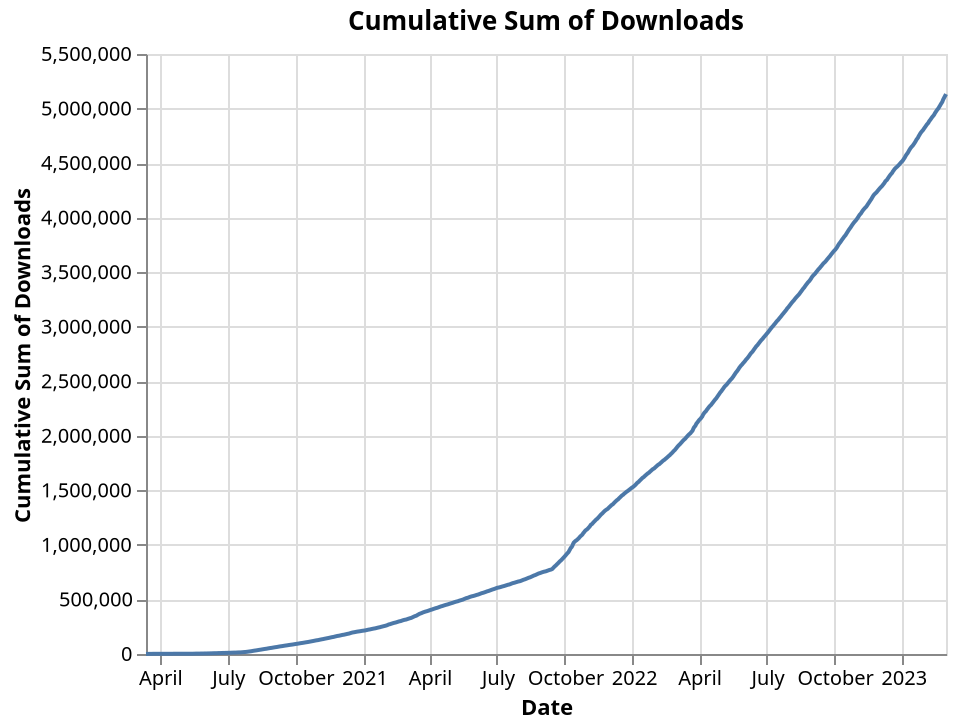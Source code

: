 {"config": {"view": {"continuousWidth": 400, "continuousHeight": 300}}, "data": {"name": "data-8422b08749cd16f46fd2d14351c9c082"}, "mark": "line", "encoding": {"x": {"axis": {"title": "Date"}, "field": "date", "type": "temporal"}, "y": {"axis": {"title": "Cumulative Sum of Downloads"}, "field": "cumulative_sum", "type": "quantitative"}}, "title": "Cumulative Sum of Downloads", "transform": [{"window": [{"op": "sum", "field": "download_count", "as": "cumulative_sum"}], "sort": [{"field": "date"}]}], "$schema": "https://vega.github.io/schema/vega-lite/v4.17.0.json", "datasets": {"data-8422b08749cd16f46fd2d14351c9c082": [{"date": "2023-03-01T00:00:00", "download_count": 13775.0}, {"date": "2023-02-28T00:00:00", "download_count": 12611.0}, {"date": "2023-02-27T00:00:00", "download_count": 12909.0}, {"date": "2023-02-26T00:00:00", "download_count": 13524.0}, {"date": "2023-02-25T00:00:00", "download_count": 18342.0}, {"date": "2023-02-24T00:00:00", "download_count": 10665.0}, {"date": "2023-02-23T00:00:00", "download_count": 10385.0}, {"date": "2023-02-22T00:00:00", "download_count": 12449.0}, {"date": "2023-02-21T00:00:00", "download_count": 10686.0}, {"date": "2023-02-20T00:00:00", "download_count": 12190.0}, {"date": "2023-02-19T00:00:00", "download_count": 8968.0}, {"date": "2023-02-18T00:00:00", "download_count": 8301.0}, {"date": "2023-02-17T00:00:00", "download_count": 9898.0}, {"date": "2023-02-16T00:00:00", "download_count": 10142.0}, {"date": "2023-02-15T00:00:00", "download_count": 10381.0}, {"date": "2023-02-14T00:00:00", "download_count": 13071.0}, {"date": "2023-02-13T00:00:00", "download_count": 9399.0}, {"date": "2023-02-12T00:00:00", "download_count": 7443.0}, {"date": "2023-02-11T00:00:00", "download_count": 8340.0}, {"date": "2023-02-10T00:00:00", "download_count": 9986.0}, {"date": "2023-02-09T00:00:00", "download_count": 9984.0}, {"date": "2023-02-08T00:00:00", "download_count": 8647.0}, {"date": "2023-02-07T00:00:00", "download_count": 9555.0}, {"date": "2023-02-06T00:00:00", "download_count": 12672.0}, {"date": "2023-02-05T00:00:00", "download_count": 7586.0}, {"date": "2023-02-04T00:00:00", "download_count": 7643.0}, {"date": "2023-02-03T00:00:00", "download_count": 10005.0}, {"date": "2023-02-02T00:00:00", "download_count": 9983.0}, {"date": "2023-02-01T00:00:00", "download_count": 9282.0}, {"date": "2023-01-31T00:00:00", "download_count": 9688.0}, {"date": "2023-01-30T00:00:00", "download_count": 10732.0}, {"date": "2023-01-29T00:00:00", "download_count": 7330.0}, {"date": "2023-01-28T00:00:00", "download_count": 7804.0}, {"date": "2023-01-27T00:00:00", "download_count": 8792.0}, {"date": "2023-01-26T00:00:00", "download_count": 9922.0}, {"date": "2023-01-25T00:00:00", "download_count": 12080.0}, {"date": "2023-01-24T00:00:00", "download_count": 10712.0}, {"date": "2023-01-23T00:00:00", "download_count": 14325.0}, {"date": "2023-01-22T00:00:00", "download_count": 8980.0}, {"date": "2023-01-21T00:00:00", "download_count": 8621.0}, {"date": "2023-01-20T00:00:00", "download_count": 13307.0}, {"date": "2023-01-19T00:00:00", "download_count": 11218.0}, {"date": "2023-01-18T00:00:00", "download_count": 10476.0}, {"date": "2023-01-17T00:00:00", "download_count": 9564.0}, {"date": "2023-01-16T00:00:00", "download_count": 9887.0}, {"date": "2023-01-15T00:00:00", "download_count": 6860.0}, {"date": "2023-01-14T00:00:00", "download_count": 7482.0}, {"date": "2023-01-13T00:00:00", "download_count": 8857.0}, {"date": "2023-01-12T00:00:00", "download_count": 10472.0}, {"date": "2023-01-11T00:00:00", "download_count": 11156.0}, {"date": "2023-01-10T00:00:00", "download_count": 12455.0}, {"date": "2023-01-09T00:00:00", "download_count": 11798.0}, {"date": "2023-01-08T00:00:00", "download_count": 8312.0}, {"date": "2023-01-07T00:00:00", "download_count": 9738.0}, {"date": "2023-01-06T00:00:00", "download_count": 11610.0}, {"date": "2023-01-05T00:00:00", "download_count": 12832.0}, {"date": "2023-01-04T00:00:00", "download_count": 9665.0}, {"date": "2023-01-03T00:00:00", "download_count": 10801.0}, {"date": "2023-01-02T00:00:00", "download_count": 9098.0}, {"date": "2023-01-01T00:00:00", "download_count": 6439.0}, {"date": "2022-12-31T00:00:00", "download_count": 7332.0}, {"date": "2022-12-30T00:00:00", "download_count": 8055.0}, {"date": "2022-12-29T00:00:00", "download_count": 7944.0}, {"date": "2022-12-28T00:00:00", "download_count": 7685.0}, {"date": "2022-12-27T00:00:00", "download_count": 6591.0}, {"date": "2022-12-26T00:00:00", "download_count": 7082.0}, {"date": "2022-12-25T00:00:00", "download_count": 5723.0}, {"date": "2022-12-24T00:00:00", "download_count": 6094.0}, {"date": "2022-12-23T00:00:00", "download_count": 6427.0}, {"date": "2022-12-22T00:00:00", "download_count": 8451.0}, {"date": "2022-12-21T00:00:00", "download_count": 9866.0}, {"date": "2022-12-20T00:00:00", "download_count": 8847.0}, {"date": "2022-12-19T00:00:00", "download_count": 12585.0}, {"date": "2022-12-18T00:00:00", "download_count": 7381.0}, {"date": "2022-12-17T00:00:00", "download_count": 7449.0}, {"date": "2022-12-16T00:00:00", "download_count": 9000.0}, {"date": "2022-12-15T00:00:00", "download_count": 9567.0}, {"date": "2022-12-14T00:00:00", "download_count": 10131.0}, {"date": "2022-12-13T00:00:00", "download_count": 10274.0}, {"date": "2022-12-12T00:00:00", "download_count": 10580.0}, {"date": "2022-12-11T00:00:00", "download_count": 5688.0}, {"date": "2022-12-10T00:00:00", "download_count": 6095.0}, {"date": "2022-12-09T00:00:00", "download_count": 11730.0}, {"date": "2022-12-08T00:00:00", "download_count": 9906.0}, {"date": "2022-12-07T00:00:00", "download_count": 8185.0}, {"date": "2022-12-06T00:00:00", "download_count": 8983.0}, {"date": "2022-12-05T00:00:00", "download_count": 8316.0}, {"date": "2022-12-04T00:00:00", "download_count": 6247.0}, {"date": "2022-12-03T00:00:00", "download_count": 7108.0}, {"date": "2022-12-02T00:00:00", "download_count": 7610.0}, {"date": "2022-12-01T00:00:00", "download_count": 8135.0}, {"date": "2022-11-30T00:00:00", "download_count": 8064.0}, {"date": "2022-11-29T00:00:00", "download_count": 8294.0}, {"date": "2022-11-28T00:00:00", "download_count": 8853.0}, {"date": "2022-11-27T00:00:00", "download_count": 6239.0}, {"date": "2022-11-26T00:00:00", "download_count": 6192.0}, {"date": "2022-11-25T00:00:00", "download_count": 6619.0}, {"date": "2022-11-24T00:00:00", "download_count": 8215.0}, {"date": "2022-11-23T00:00:00", "download_count": 10606.0}, {"date": "2022-11-22T00:00:00", "download_count": 11300.0}, {"date": "2022-11-21T00:00:00", "download_count": 12551.0}, {"date": "2022-11-20T00:00:00", "download_count": 9563.0}, {"date": "2022-11-19T00:00:00", "download_count": 10010.0}, {"date": "2022-11-18T00:00:00", "download_count": 10759.0}, {"date": "2022-11-17T00:00:00", "download_count": 9738.0}, {"date": "2022-11-16T00:00:00", "download_count": 10130.0}, {"date": "2022-11-15T00:00:00", "download_count": 10800.0}, {"date": "2022-11-14T00:00:00", "download_count": 9695.0}, {"date": "2022-11-13T00:00:00", "download_count": 6585.0}, {"date": "2022-11-12T00:00:00", "download_count": 6813.0}, {"date": "2022-11-11T00:00:00", "download_count": 8044.0}, {"date": "2022-11-10T00:00:00", "download_count": 7726.0}, {"date": "2022-11-09T00:00:00", "download_count": 9219.0}, {"date": "2022-11-08T00:00:00", "download_count": 9944.0}, {"date": "2022-11-07T00:00:00", "download_count": 11617.0}, {"date": "2022-11-06T00:00:00", "download_count": 7472.0}, {"date": "2022-11-05T00:00:00", "download_count": 7349.0}, {"date": "2022-11-04T00:00:00", "download_count": 10490.0}, {"date": "2022-11-03T00:00:00", "download_count": 10888.0}, {"date": "2022-11-02T00:00:00", "download_count": 10413.0}, {"date": "2022-11-01T00:00:00", "download_count": 9298.0}, {"date": "2022-10-31T00:00:00", "download_count": 9230.0}, {"date": "2022-10-30T00:00:00", "download_count": 7253.0}, {"date": "2022-10-29T00:00:00", "download_count": 7709.0}, {"date": "2022-10-28T00:00:00", "download_count": 8342.0}, {"date": "2022-10-27T00:00:00", "download_count": 9356.0}, {"date": "2022-10-26T00:00:00", "download_count": 9380.0}, {"date": "2022-10-25T00:00:00", "download_count": 10478.0}, {"date": "2022-10-24T00:00:00", "download_count": 10757.0}, {"date": "2022-10-23T00:00:00", "download_count": 9333.0}, {"date": "2022-10-22T00:00:00", "download_count": 9125.0}, {"date": "2022-10-21T00:00:00", "download_count": 10067.0}, {"date": "2022-10-20T00:00:00", "download_count": 10822.0}, {"date": "2022-10-19T00:00:00", "download_count": 10752.0}, {"date": "2022-10-18T00:00:00", "download_count": 10700.0}, {"date": "2022-10-17T00:00:00", "download_count": 11624.0}, {"date": "2022-10-16T00:00:00", "download_count": 7507.0}, {"date": "2022-10-15T00:00:00", "download_count": 8138.0}, {"date": "2022-10-14T00:00:00", "download_count": 10130.0}, {"date": "2022-10-13T00:00:00", "download_count": 8792.0}, {"date": "2022-10-12T00:00:00", "download_count": 9361.0}, {"date": "2022-10-11T00:00:00", "download_count": 10148.0}, {"date": "2022-10-10T00:00:00", "download_count": 9982.0}, {"date": "2022-10-09T00:00:00", "download_count": 8499.0}, {"date": "2022-10-08T00:00:00", "download_count": 8863.0}, {"date": "2022-10-07T00:00:00", "download_count": 11230.0}, {"date": "2022-10-06T00:00:00", "download_count": 11726.0}, {"date": "2022-10-05T00:00:00", "download_count": 11528.0}, {"date": "2022-10-04T00:00:00", "download_count": 9038.0}, {"date": "2022-10-03T00:00:00", "download_count": 8743.0}, {"date": "2022-10-02T00:00:00", "download_count": 6449.0}, {"date": "2022-10-01T00:00:00", "download_count": 7443.0}, {"date": "2022-09-30T00:00:00", "download_count": 8354.0}, {"date": "2022-09-29T00:00:00", "download_count": 8360.0}, {"date": "2022-09-28T00:00:00", "download_count": 8478.0}, {"date": "2022-09-27T00:00:00", "download_count": 8410.0}, {"date": "2022-09-26T00:00:00", "download_count": 10178.0}, {"date": "2022-09-25T00:00:00", "download_count": 7296.0}, {"date": "2022-09-24T00:00:00", "download_count": 7956.0}, {"date": "2022-09-23T00:00:00", "download_count": 8166.0}, {"date": "2022-09-22T00:00:00", "download_count": 7792.0}, {"date": "2022-09-21T00:00:00", "download_count": 9279.0}, {"date": "2022-09-20T00:00:00", "download_count": 7723.0}, {"date": "2022-09-19T00:00:00", "download_count": 7757.0}, {"date": "2022-09-18T00:00:00", "download_count": 5577.0}, {"date": "2022-09-17T00:00:00", "download_count": 6430.0}, {"date": "2022-09-16T00:00:00", "download_count": 8241.0}, {"date": "2022-09-15T00:00:00", "download_count": 8917.0}, {"date": "2022-09-14T00:00:00", "download_count": 8182.0}, {"date": "2022-09-13T00:00:00", "download_count": 7569.0}, {"date": "2022-09-12T00:00:00", "download_count": 9325.0}, {"date": "2022-09-11T00:00:00", "download_count": 6471.0}, {"date": "2022-09-10T00:00:00", "download_count": 7352.0}, {"date": "2022-09-09T00:00:00", "download_count": 9174.0}, {"date": "2022-09-08T00:00:00", "download_count": 7925.0}, {"date": "2022-09-07T00:00:00", "download_count": 8917.0}, {"date": "2022-09-06T00:00:00", "download_count": 8972.0}, {"date": "2022-09-05T00:00:00", "download_count": 7738.0}, {"date": "2022-09-04T00:00:00", "download_count": 6073.0}, {"date": "2022-09-03T00:00:00", "download_count": 7303.0}, {"date": "2022-09-02T00:00:00", "download_count": 8081.0}, {"date": "2022-09-01T00:00:00", "download_count": 9809.0}, {"date": "2022-08-31T00:00:00", "download_count": 11869.0}, {"date": "2022-08-30T00:00:00", "download_count": 9276.0}, {"date": "2022-08-29T00:00:00", "download_count": 9396.0}, {"date": "2022-08-28T00:00:00", "download_count": 6601.0}, {"date": "2022-08-27T00:00:00", "download_count": 7224.0}, {"date": "2022-08-26T00:00:00", "download_count": 9219.0}, {"date": "2022-08-25T00:00:00", "download_count": 8349.0}, {"date": "2022-08-24T00:00:00", "download_count": 9196.0}, {"date": "2022-08-23T00:00:00", "download_count": 9525.0}, {"date": "2022-08-22T00:00:00", "download_count": 10370.0}, {"date": "2022-08-21T00:00:00", "download_count": 6904.0}, {"date": "2022-08-20T00:00:00", "download_count": 9050.0}, {"date": "2022-08-19T00:00:00", "download_count": 9440.0}, {"date": "2022-08-18T00:00:00", "download_count": 9515.0}, {"date": "2022-08-17T00:00:00", "download_count": 8631.0}, {"date": "2022-08-16T00:00:00", "download_count": 9793.0}, {"date": "2022-08-15T00:00:00", "download_count": 8946.0}, {"date": "2022-08-14T00:00:00", "download_count": 7332.0}, {"date": "2022-08-13T00:00:00", "download_count": 6963.0}, {"date": "2022-08-12T00:00:00", "download_count": 7512.0}, {"date": "2022-08-11T00:00:00", "download_count": 7491.0}, {"date": "2022-08-10T00:00:00", "download_count": 8143.0}, {"date": "2022-08-09T00:00:00", "download_count": 8423.0}, {"date": "2022-08-08T00:00:00", "download_count": 9380.0}, {"date": "2022-08-07T00:00:00", "download_count": 6963.0}, {"date": "2022-08-06T00:00:00", "download_count": 7596.0}, {"date": "2022-08-05T00:00:00", "download_count": 8403.0}, {"date": "2022-08-04T00:00:00", "download_count": 8686.0}, {"date": "2022-08-03T00:00:00", "download_count": 9117.0}, {"date": "2022-08-02T00:00:00", "download_count": 8488.0}, {"date": "2022-08-01T00:00:00", "download_count": 9796.0}, {"date": "2022-07-31T00:00:00", "download_count": 7279.0}, {"date": "2022-07-30T00:00:00", "download_count": 7279.0}, {"date": "2022-07-29T00:00:00", "download_count": 11074.0}, {"date": "2022-07-28T00:00:00", "download_count": 8219.0}, {"date": "2022-07-27T00:00:00", "download_count": 8739.0}, {"date": "2022-07-26T00:00:00", "download_count": 7735.0}, {"date": "2022-07-25T00:00:00", "download_count": 9098.0}, {"date": "2022-07-24T00:00:00", "download_count": 7416.0}, {"date": "2022-07-23T00:00:00", "download_count": 8446.0}, {"date": "2022-07-22T00:00:00", "download_count": 9144.0}, {"date": "2022-07-21T00:00:00", "download_count": 8470.0}, {"date": "2022-07-20T00:00:00", "download_count": 7741.0}, {"date": "2022-07-19T00:00:00", "download_count": 8253.0}, {"date": "2022-07-18T00:00:00", "download_count": 9437.0}, {"date": "2022-07-17T00:00:00", "download_count": 6281.0}, {"date": "2022-07-16T00:00:00", "download_count": 7300.0}, {"date": "2022-07-15T00:00:00", "download_count": 8313.0}, {"date": "2022-07-14T00:00:00", "download_count": 9252.0}, {"date": "2022-07-13T00:00:00", "download_count": 8099.0}, {"date": "2022-07-12T00:00:00", "download_count": 7705.0}, {"date": "2022-07-11T00:00:00", "download_count": 9150.0}, {"date": "2022-07-10T00:00:00", "download_count": 7185.0}, {"date": "2022-07-09T00:00:00", "download_count": 7620.0}, {"date": "2022-07-08T00:00:00", "download_count": 8849.0}, {"date": "2022-07-07T00:00:00", "download_count": 8459.0}, {"date": "2022-07-06T00:00:00", "download_count": 9381.0}, {"date": "2022-07-05T00:00:00", "download_count": 8726.0}, {"date": "2022-07-04T00:00:00", "download_count": 9117.0}, {"date": "2022-07-03T00:00:00", "download_count": 7673.0}, {"date": "2022-07-02T00:00:00", "download_count": 8141.0}, {"date": "2022-07-01T00:00:00", "download_count": 8568.0}, {"date": "2022-06-30T00:00:00", "download_count": 7753.0}, {"date": "2022-06-29T00:00:00", "download_count": 8028.0}, {"date": "2022-06-28T00:00:00", "download_count": 7128.0}, {"date": "2022-06-27T00:00:00", "download_count": 9787.0}, {"date": "2022-06-26T00:00:00", "download_count": 7181.0}, {"date": "2022-06-25T00:00:00", "download_count": 6850.0}, {"date": "2022-06-24T00:00:00", "download_count": 8264.0}, {"date": "2022-06-23T00:00:00", "download_count": 8386.0}, {"date": "2022-06-22T00:00:00", "download_count": 9499.0}, {"date": "2022-06-21T00:00:00", "download_count": 8006.0}, {"date": "2022-06-20T00:00:00", "download_count": 10075.0}, {"date": "2022-06-19T00:00:00", "download_count": 6476.0}, {"date": "2022-06-18T00:00:00", "download_count": 7329.0}, {"date": "2022-06-17T00:00:00", "download_count": 9936.0}, {"date": "2022-06-16T00:00:00", "download_count": 9045.0}, {"date": "2022-06-15T00:00:00", "download_count": 9524.0}, {"date": "2022-06-14T00:00:00", "download_count": 9923.0}, {"date": "2022-06-13T00:00:00", "download_count": 9611.0}, {"date": "2022-06-12T00:00:00", "download_count": 7053.0}, {"date": "2022-06-11T00:00:00", "download_count": 6896.0}, {"date": "2022-06-10T00:00:00", "download_count": 9049.0}, {"date": "2022-06-09T00:00:00", "download_count": 9890.0}, {"date": "2022-06-08T00:00:00", "download_count": 10029.0}, {"date": "2022-06-07T00:00:00", "download_count": 8805.0}, {"date": "2022-06-06T00:00:00", "download_count": 8859.0}, {"date": "2022-06-05T00:00:00", "download_count": 6813.0}, {"date": "2022-06-04T00:00:00", "download_count": 7829.0}, {"date": "2022-06-03T00:00:00", "download_count": 9694.0}, {"date": "2022-06-02T00:00:00", "download_count": 8095.0}, {"date": "2022-06-01T00:00:00", "download_count": 7739.0}, {"date": "2022-05-31T00:00:00", "download_count": 7275.0}, {"date": "2022-05-30T00:00:00", "download_count": 9117.0}, {"date": "2022-05-29T00:00:00", "download_count": 6723.0}, {"date": "2022-05-28T00:00:00", "download_count": 7548.0}, {"date": "2022-05-27T00:00:00", "download_count": 9054.0}, {"date": "2022-05-26T00:00:00", "download_count": 8738.0}, {"date": "2022-05-25T00:00:00", "download_count": 11711.0}, {"date": "2022-05-24T00:00:00", "download_count": 9283.0}, {"date": "2022-05-23T00:00:00", "download_count": 9798.0}, {"date": "2022-05-22T00:00:00", "download_count": 7695.0}, {"date": "2022-05-21T00:00:00", "download_count": 9341.0}, {"date": "2022-05-20T00:00:00", "download_count": 10675.0}, {"date": "2022-05-19T00:00:00", "download_count": 9790.0}, {"date": "2022-05-18T00:00:00", "download_count": 11055.0}, {"date": "2022-05-17T00:00:00", "download_count": 8332.0}, {"date": "2022-05-16T00:00:00", "download_count": 9755.0}, {"date": "2022-05-15T00:00:00", "download_count": 6523.0}, {"date": "2022-05-14T00:00:00", "download_count": 7150.0}, {"date": "2022-05-13T00:00:00", "download_count": 8472.0}, {"date": "2022-05-12T00:00:00", "download_count": 8063.0}, {"date": "2022-05-11T00:00:00", "download_count": 8288.0}, {"date": "2022-05-10T00:00:00", "download_count": 8491.0}, {"date": "2022-05-09T00:00:00", "download_count": 8453.0}, {"date": "2022-05-08T00:00:00", "download_count": 6569.0}, {"date": "2022-05-07T00:00:00", "download_count": 5829.0}, {"date": "2022-05-06T00:00:00", "download_count": 8045.0}, {"date": "2022-05-05T00:00:00", "download_count": 9696.0}, {"date": "2022-05-04T00:00:00", "download_count": 9986.0}, {"date": "2022-05-03T00:00:00", "download_count": 8671.0}, {"date": "2022-05-02T00:00:00", "download_count": 10464.0}, {"date": "2022-05-01T00:00:00", "download_count": 7322.0}, {"date": "2022-04-30T00:00:00", "download_count": 8765.0}, {"date": "2022-04-29T00:00:00", "download_count": 10511.0}, {"date": "2022-04-28T00:00:00", "download_count": 9397.0}, {"date": "2022-04-27T00:00:00", "download_count": 10099.0}, {"date": "2022-04-26T00:00:00", "download_count": 9792.0}, {"date": "2022-04-25T00:00:00", "download_count": 10338.0}, {"date": "2022-04-24T00:00:00", "download_count": 7209.0}, {"date": "2022-04-23T00:00:00", "download_count": 7945.0}, {"date": "2022-04-22T00:00:00", "download_count": 8891.0}, {"date": "2022-04-21T00:00:00", "download_count": 8864.0}, {"date": "2022-04-20T00:00:00", "download_count": 9227.0}, {"date": "2022-04-19T00:00:00", "download_count": 8240.0}, {"date": "2022-04-18T00:00:00", "download_count": 9445.0}, {"date": "2022-04-17T00:00:00", "download_count": 6161.0}, {"date": "2022-04-16T00:00:00", "download_count": 6601.0}, {"date": "2022-04-15T00:00:00", "download_count": 8251.0}, {"date": "2022-04-14T00:00:00", "download_count": 8803.0}, {"date": "2022-04-13T00:00:00", "download_count": 9055.0}, {"date": "2022-04-12T00:00:00", "download_count": 8557.0}, {"date": "2022-04-11T00:00:00", "download_count": 10801.0}, {"date": "2022-04-10T00:00:00", "download_count": 6532.0}, {"date": "2022-04-09T00:00:00", "download_count": 6594.0}, {"date": "2022-04-08T00:00:00", "download_count": 10099.0}, {"date": "2022-04-07T00:00:00", "download_count": 10348.0}, {"date": "2022-04-06T00:00:00", "download_count": 15181.0}, {"date": "2022-04-05T00:00:00", "download_count": 7813.0}, {"date": "2022-04-04T00:00:00", "download_count": 10058.0}, {"date": "2022-04-03T00:00:00", "download_count": 6557.0}, {"date": "2022-04-02T00:00:00", "download_count": 6585.0}, {"date": "2022-04-01T00:00:00", "download_count": 8857.0}, {"date": "2022-03-31T00:00:00", "download_count": 9437.0}, {"date": "2022-03-30T00:00:00", "download_count": 8801.0}, {"date": "2022-03-29T00:00:00", "download_count": 8339.0}, {"date": "2022-03-28T00:00:00", "download_count": 14784.0}, {"date": "2022-03-27T00:00:00", "download_count": 9567.0}, {"date": "2022-03-26T00:00:00", "download_count": 7764.0}, {"date": "2022-03-25T00:00:00", "download_count": 12778.0}, {"date": "2022-03-24T00:00:00", "download_count": 16585.0}, {"date": "2022-03-23T00:00:00", "download_count": 9136.0}, {"date": "2022-03-22T00:00:00", "download_count": 7416.0}, {"date": "2022-03-21T00:00:00", "download_count": 8907.0}, {"date": "2022-03-20T00:00:00", "download_count": 5410.0}, {"date": "2022-03-19T00:00:00", "download_count": 5901.0}, {"date": "2022-03-18T00:00:00", "download_count": 6854.0}, {"date": "2022-03-17T00:00:00", "download_count": 7458.0}, {"date": "2022-03-16T00:00:00", "download_count": 7903.0}, {"date": "2022-03-15T00:00:00", "download_count": 7412.0}, {"date": "2022-03-14T00:00:00", "download_count": 8738.0}, {"date": "2022-03-13T00:00:00", "download_count": 5575.0}, {"date": "2022-03-12T00:00:00", "download_count": 5999.0}, {"date": "2022-03-11T00:00:00", "download_count": 6804.0}, {"date": "2022-03-10T00:00:00", "download_count": 7398.0}, {"date": "2022-03-09T00:00:00", "download_count": 8364.0}, {"date": "2022-03-08T00:00:00", "download_count": 6987.0}, {"date": "2022-03-07T00:00:00", "download_count": 8100.0}, {"date": "2022-03-06T00:00:00", "download_count": 6381.0}, {"date": "2022-03-05T00:00:00", "download_count": 6461.0}, {"date": "2022-03-04T00:00:00", "download_count": 7442.0}, {"date": "2022-03-03T00:00:00", "download_count": 8039.0}, {"date": "2022-03-02T00:00:00", "download_count": 9240.0}, {"date": "2022-03-01T00:00:00", "download_count": 7993.0}, {"date": "2022-02-28T00:00:00", "download_count": 8697.0}, {"date": "2022-02-27T00:00:00", "download_count": 6043.0}, {"date": "2022-02-26T00:00:00", "download_count": 6556.0}, {"date": "2022-02-25T00:00:00", "download_count": 8177.0}, {"date": "2022-02-24T00:00:00", "download_count": 7051.0}, {"date": "2022-02-23T00:00:00", "download_count": 6669.0}, {"date": "2022-02-22T00:00:00", "download_count": 5575.0}, {"date": "2022-02-21T00:00:00", "download_count": 8339.0}, {"date": "2022-02-20T00:00:00", "download_count": 4761.0}, {"date": "2022-02-19T00:00:00", "download_count": 6107.0}, {"date": "2022-02-18T00:00:00", "download_count": 6396.0}, {"date": "2022-02-17T00:00:00", "download_count": 6036.0}, {"date": "2022-02-16T00:00:00", "download_count": 5882.0}, {"date": "2022-02-15T00:00:00", "download_count": 5241.0}, {"date": "2022-02-14T00:00:00", "download_count": 6785.0}, {"date": "2022-02-13T00:00:00", "download_count": 3967.0}, {"date": "2022-02-12T00:00:00", "download_count": 5020.0}, {"date": "2022-02-11T00:00:00", "download_count": 5828.0}, {"date": "2022-02-10T00:00:00", "download_count": 6588.0}, {"date": "2022-02-09T00:00:00", "download_count": 6153.0}, {"date": "2022-02-08T00:00:00", "download_count": 5553.0}, {"date": "2022-02-07T00:00:00", "download_count": 6866.0}, {"date": "2022-02-06T00:00:00", "download_count": 3438.0}, {"date": "2022-02-05T00:00:00", "download_count": 4561.0}, {"date": "2022-02-04T00:00:00", "download_count": 6149.0}, {"date": "2022-02-03T00:00:00", "download_count": 5889.0}, {"date": "2022-02-02T00:00:00", "download_count": 6397.0}, {"date": "2022-02-01T00:00:00", "download_count": 5954.0}, {"date": "2022-01-31T00:00:00", "download_count": 6847.0}, {"date": "2022-01-30T00:00:00", "download_count": 3861.0}, {"date": "2022-01-29T00:00:00", "download_count": 3691.0}, {"date": "2022-01-28T00:00:00", "download_count": 5910.0}, {"date": "2022-01-27T00:00:00", "download_count": 6252.0}, {"date": "2022-01-26T00:00:00", "download_count": 6145.0}, {"date": "2022-01-25T00:00:00", "download_count": 5892.0}, {"date": "2022-01-24T00:00:00", "download_count": 7137.0}, {"date": "2022-01-23T00:00:00", "download_count": 4176.0}, {"date": "2022-01-22T00:00:00", "download_count": 4429.0}, {"date": "2022-01-21T00:00:00", "download_count": 6276.0}, {"date": "2022-01-20T00:00:00", "download_count": 5541.0}, {"date": "2022-01-19T00:00:00", "download_count": 6375.0}, {"date": "2022-01-18T00:00:00", "download_count": 5692.0}, {"date": "2022-01-17T00:00:00", "download_count": 7235.0}, {"date": "2022-01-16T00:00:00", "download_count": 4574.0}, {"date": "2022-01-15T00:00:00", "download_count": 4670.0}, {"date": "2022-01-14T00:00:00", "download_count": 6998.0}, {"date": "2022-01-13T00:00:00", "download_count": 6786.0}, {"date": "2022-01-12T00:00:00", "download_count": 6661.0}, {"date": "2022-01-11T00:00:00", "download_count": 6331.0}, {"date": "2022-01-10T00:00:00", "download_count": 8222.0}, {"date": "2022-01-09T00:00:00", "download_count": 4690.0}, {"date": "2022-01-08T00:00:00", "download_count": 5402.0}, {"date": "2022-01-07T00:00:00", "download_count": 7405.0}, {"date": "2022-01-06T00:00:00", "download_count": 7726.0}, {"date": "2022-01-05T00:00:00", "download_count": 6769.0}, {"date": "2022-01-04T00:00:00", "download_count": 5756.0}, {"date": "2022-01-03T00:00:00", "download_count": 6366.0}, {"date": "2022-01-02T00:00:00", "download_count": 4718.0}, {"date": "2022-01-01T00:00:00", "download_count": 3940.0}, {"date": "2021-12-31T00:00:00", "download_count": 5352.0}, {"date": "2021-12-30T00:00:00", "download_count": 5441.0}, {"date": "2021-12-29T00:00:00", "download_count": 5480.0}, {"date": "2021-12-28T00:00:00", "download_count": 4954.0}, {"date": "2021-12-27T00:00:00", "download_count": 6130.0}, {"date": "2021-12-26T00:00:00", "download_count": 4911.0}, {"date": "2021-12-25T00:00:00", "download_count": 4097.0}, {"date": "2021-12-24T00:00:00", "download_count": 5506.0}, {"date": "2021-12-23T00:00:00", "download_count": 5278.0}, {"date": "2021-12-22T00:00:00", "download_count": 5902.0}, {"date": "2021-12-21T00:00:00", "download_count": 5175.0}, {"date": "2021-12-20T00:00:00", "download_count": 7373.0}, {"date": "2021-12-19T00:00:00", "download_count": 4093.0}, {"date": "2021-12-18T00:00:00", "download_count": 5201.0}, {"date": "2021-12-17T00:00:00", "download_count": 6718.0}, {"date": "2021-12-16T00:00:00", "download_count": 6735.0}, {"date": "2021-12-15T00:00:00", "download_count": 6351.0}, {"date": "2021-12-14T00:00:00", "download_count": 6654.0}, {"date": "2021-12-13T00:00:00", "download_count": 7636.0}, {"date": "2021-12-12T00:00:00", "download_count": 4344.0}, {"date": "2021-12-11T00:00:00", "download_count": 5537.0}, {"date": "2021-12-10T00:00:00", "download_count": 6529.0}, {"date": "2021-12-09T00:00:00", "download_count": 6208.0}, {"date": "2021-12-08T00:00:00", "download_count": 7409.0}, {"date": "2021-12-07T00:00:00", "download_count": 6381.0}, {"date": "2021-12-06T00:00:00", "download_count": 7954.0}, {"date": "2021-12-05T00:00:00", "download_count": 4197.0}, {"date": "2021-12-04T00:00:00", "download_count": 4476.0}, {"date": "2021-12-03T00:00:00", "download_count": 7117.0}, {"date": "2021-12-02T00:00:00", "download_count": 6211.0}, {"date": "2021-12-01T00:00:00", "download_count": 6294.0}, {"date": "2021-11-30T00:00:00", "download_count": 6693.0}, {"date": "2021-11-29T00:00:00", "download_count": 7236.0}, {"date": "2021-11-28T00:00:00", "download_count": 4020.0}, {"date": "2021-11-27T00:00:00", "download_count": 4296.0}, {"date": "2021-11-26T00:00:00", "download_count": 5033.0}, {"date": "2021-11-25T00:00:00", "download_count": 5380.0}, {"date": "2021-11-24T00:00:00", "download_count": 6817.0}, {"date": "2021-11-23T00:00:00", "download_count": 6436.0}, {"date": "2021-11-22T00:00:00", "download_count": 8174.0}, {"date": "2021-11-21T00:00:00", "download_count": 5815.0}, {"date": "2021-11-20T00:00:00", "download_count": 5689.0}, {"date": "2021-11-19T00:00:00", "download_count": 7809.0}, {"date": "2021-11-18T00:00:00", "download_count": 7717.0}, {"date": "2021-11-17T00:00:00", "download_count": 7971.0}, {"date": "2021-11-16T00:00:00", "download_count": 6785.0}, {"date": "2021-11-15T00:00:00", "download_count": 8386.0}, {"date": "2021-11-14T00:00:00", "download_count": 4245.0}, {"date": "2021-11-13T00:00:00", "download_count": 6060.0}, {"date": "2021-11-12T00:00:00", "download_count": 7431.0}, {"date": "2021-11-11T00:00:00", "download_count": 6884.0}, {"date": "2021-11-10T00:00:00", "download_count": 6899.0}, {"date": "2021-11-09T00:00:00", "download_count": 7407.0}, {"date": "2021-11-08T00:00:00", "download_count": 8377.0}, {"date": "2021-11-07T00:00:00", "download_count": 4910.0}, {"date": "2021-11-06T00:00:00", "download_count": 4595.0}, {"date": "2021-11-05T00:00:00", "download_count": 11496.0}, {"date": "2021-11-04T00:00:00", "download_count": 7869.0}, {"date": "2021-11-03T00:00:00", "download_count": 7502.0}, {"date": "2021-11-02T00:00:00", "download_count": 7430.0}, {"date": "2021-11-01T00:00:00", "download_count": 6709.0}, {"date": "2021-10-31T00:00:00", "download_count": 4421.0}, {"date": "2021-10-30T00:00:00", "download_count": 5118.0}, {"date": "2021-10-29T00:00:00", "download_count": 7637.0}, {"date": "2021-10-28T00:00:00", "download_count": 9386.0}, {"date": "2021-10-27T00:00:00", "download_count": 7010.0}, {"date": "2021-10-26T00:00:00", "download_count": 11161.0}, {"date": "2021-10-25T00:00:00", "download_count": 7706.0}, {"date": "2021-10-24T00:00:00", "download_count": 5401.0}, {"date": "2021-10-23T00:00:00", "download_count": 6359.0}, {"date": "2021-10-22T00:00:00", "download_count": 7172.0}, {"date": "2021-10-21T00:00:00", "download_count": 8689.0}, {"date": "2021-10-20T00:00:00", "download_count": 6270.0}, {"date": "2021-10-19T00:00:00", "download_count": 6331.0}, {"date": "2021-10-18T00:00:00", "download_count": 6256.0}, {"date": "2021-10-17T00:00:00", "download_count": 4234.0}, {"date": "2021-10-16T00:00:00", "download_count": 5151.0}, {"date": "2021-10-15T00:00:00", "download_count": 6858.0}, {"date": "2021-10-14T00:00:00", "download_count": 6673.0}, {"date": "2021-10-13T00:00:00", "download_count": 14425.0}, {"date": "2021-10-12T00:00:00", "download_count": 16544.0}, {"date": "2021-10-11T00:00:00", "download_count": 10924.0}, {"date": "2021-10-10T00:00:00", "download_count": 5879.0}, {"date": "2021-10-09T00:00:00", "download_count": 13518.0}, {"date": "2021-10-08T00:00:00", "download_count": 11905.0}, {"date": "2021-10-07T00:00:00", "download_count": 12603.0}, {"date": "2021-10-06T00:00:00", "download_count": 7368.0}, {"date": "2021-10-05T00:00:00", "download_count": 7065.0}, {"date": "2021-10-04T00:00:00", "download_count": 8177.0}, {"date": "2021-10-03T00:00:00", "download_count": 8087.0}, {"date": "2021-10-02T00:00:00", "download_count": 7936.0}, {"date": "2021-10-01T00:00:00", "download_count": 7383.0}, {"date": "2021-09-30T00:00:00", "download_count": 7178.0}, {"date": "2021-09-29T00:00:00", "download_count": 7502.0}, {"date": "2021-09-28T00:00:00", "download_count": 7103.0}, {"date": "2021-09-27T00:00:00", "download_count": 7318.0}, {"date": "2021-09-26T00:00:00", "download_count": 5668.0}, {"date": "2021-09-25T00:00:00", "download_count": 5977.0}, {"date": "2021-09-24T00:00:00", "download_count": 7544.0}, {"date": "2021-09-23T00:00:00", "download_count": 7004.0}, {"date": "2021-09-22T00:00:00", "download_count": 6641.0}, {"date": "2021-09-21T00:00:00", "download_count": 6323.0}, {"date": "2021-09-20T00:00:00", "download_count": 7470.0}, {"date": "2021-09-19T00:00:00", "download_count": 5826.0}, {"date": "2021-09-18T00:00:00", "download_count": 5809.0}, {"date": "2021-09-17T00:00:00", "download_count": 7175.0}, {"date": "2021-09-16T00:00:00", "download_count": 7319.0}, {"date": "2021-09-15T00:00:00", "download_count": 7281.0}, {"date": "2021-09-14T00:00:00", "download_count": 3464.0}, {"date": "2021-09-13T00:00:00", "download_count": 2575.0}, {"date": "2021-09-12T00:00:00", "download_count": 1709.0}, {"date": "2021-09-11T00:00:00", "download_count": 1772.0}, {"date": "2021-09-10T00:00:00", "download_count": 2677.0}, {"date": "2021-09-09T00:00:00", "download_count": 2351.0}, {"date": "2021-09-08T00:00:00", "download_count": 2480.0}, {"date": "2021-09-07T00:00:00", "download_count": 2877.0}, {"date": "2021-09-06T00:00:00", "download_count": 1948.0}, {"date": "2021-09-05T00:00:00", "download_count": 1538.0}, {"date": "2021-09-04T00:00:00", "download_count": 1334.0}, {"date": "2021-09-03T00:00:00", "download_count": 1946.0}, {"date": "2021-09-02T00:00:00", "download_count": 2071.0}, {"date": "2021-09-01T00:00:00", "download_count": 2196.0}, {"date": "2021-08-31T00:00:00", "download_count": 2588.0}, {"date": "2021-08-30T00:00:00", "download_count": 2806.0}, {"date": "2021-08-29T00:00:00", "download_count": 2109.0}, {"date": "2021-08-28T00:00:00", "download_count": 1852.0}, {"date": "2021-08-27T00:00:00", "download_count": 2619.0}, {"date": "2021-08-26T00:00:00", "download_count": 3397.0}, {"date": "2021-08-25T00:00:00", "download_count": 3025.0}, {"date": "2021-08-24T00:00:00", "download_count": 3490.0}, {"date": "2021-08-23T00:00:00", "download_count": 2966.0}, {"date": "2021-08-22T00:00:00", "download_count": 2300.0}, {"date": "2021-08-21T00:00:00", "download_count": 2205.0}, {"date": "2021-08-20T00:00:00", "download_count": 3402.0}, {"date": "2021-08-19T00:00:00", "download_count": 3283.0}, {"date": "2021-08-18T00:00:00", "download_count": 3126.0}, {"date": "2021-08-17T00:00:00", "download_count": 3255.0}, {"date": "2021-08-16T00:00:00", "download_count": 3079.0}, {"date": "2021-08-15T00:00:00", "download_count": 2053.0}, {"date": "2021-08-14T00:00:00", "download_count": 2012.0}, {"date": "2021-08-13T00:00:00", "download_count": 2987.0}, {"date": "2021-08-12T00:00:00", "download_count": 2932.0}, {"date": "2021-08-11T00:00:00", "download_count": 2807.0}, {"date": "2021-08-10T00:00:00", "download_count": 2852.0}, {"date": "2021-08-09T00:00:00", "download_count": 2625.0}, {"date": "2021-08-08T00:00:00", "download_count": 2156.0}, {"date": "2021-08-07T00:00:00", "download_count": 2084.0}, {"date": "2021-08-06T00:00:00", "download_count": 2867.0}, {"date": "2021-08-05T00:00:00", "download_count": 2870.0}, {"date": "2021-08-04T00:00:00", "download_count": 2854.0}, {"date": "2021-08-03T00:00:00", "download_count": 2664.0}, {"date": "2021-08-02T00:00:00", "download_count": 2083.0}, {"date": "2021-08-01T00:00:00", "download_count": 1405.0}, {"date": "2021-07-31T00:00:00", "download_count": 1102.0}, {"date": "2021-07-30T00:00:00", "download_count": 2369.0}, {"date": "2021-07-29T00:00:00", "download_count": 1938.0}, {"date": "2021-07-28T00:00:00", "download_count": 2120.0}, {"date": "2021-07-27T00:00:00", "download_count": 2070.0}, {"date": "2021-07-26T00:00:00", "download_count": 2448.0}, {"date": "2021-07-25T00:00:00", "download_count": 1577.0}, {"date": "2021-07-24T00:00:00", "download_count": 1585.0}, {"date": "2021-07-23T00:00:00", "download_count": 2171.0}, {"date": "2021-07-22T00:00:00", "download_count": 2331.0}, {"date": "2021-07-21T00:00:00", "download_count": 3152.0}, {"date": "2021-07-20T00:00:00", "download_count": 2616.0}, {"date": "2021-07-19T00:00:00", "download_count": 2714.0}, {"date": "2021-07-18T00:00:00", "download_count": 1457.0}, {"date": "2021-07-17T00:00:00", "download_count": 1454.0}, {"date": "2021-07-16T00:00:00", "download_count": 2251.0}, {"date": "2021-07-15T00:00:00", "download_count": 2095.0}, {"date": "2021-07-14T00:00:00", "download_count": 2284.0}, {"date": "2021-07-13T00:00:00", "download_count": 2220.0}, {"date": "2021-07-12T00:00:00", "download_count": 2125.0}, {"date": "2021-07-11T00:00:00", "download_count": 1925.0}, {"date": "2021-07-10T00:00:00", "download_count": 1540.0}, {"date": "2021-07-09T00:00:00", "download_count": 2005.0}, {"date": "2021-07-08T00:00:00", "download_count": 2141.0}, {"date": "2021-07-07T00:00:00", "download_count": 2279.0}, {"date": "2021-07-06T00:00:00", "download_count": 1770.0}, {"date": "2021-07-05T00:00:00", "download_count": 1745.0}, {"date": "2021-07-04T00:00:00", "download_count": 1505.0}, {"date": "2021-07-03T00:00:00", "download_count": 1000.0}, {"date": "2021-07-02T00:00:00", "download_count": 2014.0}, {"date": "2021-07-01T00:00:00", "download_count": 2729.0}, {"date": "2021-06-30T00:00:00", "download_count": 2877.0}, {"date": "2021-06-29T00:00:00", "download_count": 2409.0}, {"date": "2021-06-28T00:00:00", "download_count": 2458.0}, {"date": "2021-06-27T00:00:00", "download_count": 1937.0}, {"date": "2021-06-26T00:00:00", "download_count": 2093.0}, {"date": "2021-06-25T00:00:00", "download_count": 2532.0}, {"date": "2021-06-24T00:00:00", "download_count": 2593.0}, {"date": "2021-06-23T00:00:00", "download_count": 2535.0}, {"date": "2021-06-22T00:00:00", "download_count": 2442.0}, {"date": "2021-06-21T00:00:00", "download_count": 2706.0}, {"date": "2021-06-20T00:00:00", "download_count": 1927.0}, {"date": "2021-06-19T00:00:00", "download_count": 1781.0}, {"date": "2021-06-18T00:00:00", "download_count": 2549.0}, {"date": "2021-06-17T00:00:00", "download_count": 2708.0}, {"date": "2021-06-16T00:00:00", "download_count": 2468.0}, {"date": "2021-06-15T00:00:00", "download_count": 2258.0}, {"date": "2021-06-14T00:00:00", "download_count": 2499.0}, {"date": "2021-06-13T00:00:00", "download_count": 1927.0}, {"date": "2021-06-12T00:00:00", "download_count": 1747.0}, {"date": "2021-06-11T00:00:00", "download_count": 2018.0}, {"date": "2021-06-10T00:00:00", "download_count": 2781.0}, {"date": "2021-06-09T00:00:00", "download_count": 2613.0}, {"date": "2021-06-08T00:00:00", "download_count": 2617.0}, {"date": "2021-06-07T00:00:00", "download_count": 2664.0}, {"date": "2021-06-06T00:00:00", "download_count": 1990.0}, {"date": "2021-06-05T00:00:00", "download_count": 1638.0}, {"date": "2021-06-04T00:00:00", "download_count": 2072.0}, {"date": "2021-06-03T00:00:00", "download_count": 2458.0}, {"date": "2021-06-02T00:00:00", "download_count": 2169.0}, {"date": "2021-06-01T00:00:00", "download_count": 1983.0}, {"date": "2021-05-31T00:00:00", "download_count": 1816.0}, {"date": "2021-05-30T00:00:00", "download_count": 1597.0}, {"date": "2021-05-29T00:00:00", "download_count": 1384.0}, {"date": "2021-05-28T00:00:00", "download_count": 2086.0}, {"date": "2021-05-27T00:00:00", "download_count": 2238.0}, {"date": "2021-05-26T00:00:00", "download_count": 2232.0}, {"date": "2021-05-25T00:00:00", "download_count": 3105.0}, {"date": "2021-05-24T00:00:00", "download_count": 2769.0}, {"date": "2021-05-23T00:00:00", "download_count": 1981.0}, {"date": "2021-05-22T00:00:00", "download_count": 1375.0}, {"date": "2021-05-21T00:00:00", "download_count": 2350.0}, {"date": "2021-05-20T00:00:00", "download_count": 3034.0}, {"date": "2021-05-19T00:00:00", "download_count": 2737.0}, {"date": "2021-05-18T00:00:00", "download_count": 2965.0}, {"date": "2021-05-17T00:00:00", "download_count": 3237.0}, {"date": "2021-05-16T00:00:00", "download_count": 2083.0}, {"date": "2021-05-15T00:00:00", "download_count": 1822.0}, {"date": "2021-05-14T00:00:00", "download_count": 2243.0}, {"date": "2021-05-13T00:00:00", "download_count": 1877.0}, {"date": "2021-05-12T00:00:00", "download_count": 2115.0}, {"date": "2021-05-11T00:00:00", "download_count": 2598.0}, {"date": "2021-05-10T00:00:00", "download_count": 2620.0}, {"date": "2021-05-09T00:00:00", "download_count": 1490.0}, {"date": "2021-05-08T00:00:00", "download_count": 1586.0}, {"date": "2021-05-07T00:00:00", "download_count": 2012.0}, {"date": "2021-05-06T00:00:00", "download_count": 2119.0}, {"date": "2021-05-05T00:00:00", "download_count": 2112.0}, {"date": "2021-05-04T00:00:00", "download_count": 2748.0}, {"date": "2021-05-03T00:00:00", "download_count": 2301.0}, {"date": "2021-05-02T00:00:00", "download_count": 1903.0}, {"date": "2021-05-01T00:00:00", "download_count": 2020.0}, {"date": "2021-04-30T00:00:00", "download_count": 2091.0}, {"date": "2021-04-29T00:00:00", "download_count": 2261.0}, {"date": "2021-04-28T00:00:00", "download_count": 2257.0}, {"date": "2021-04-27T00:00:00", "download_count": 2384.0}, {"date": "2021-04-26T00:00:00", "download_count": 2029.0}, {"date": "2021-04-25T00:00:00", "download_count": 1762.0}, {"date": "2021-04-24T00:00:00", "download_count": 1607.0}, {"date": "2021-04-23T00:00:00", "download_count": 2078.0}, {"date": "2021-04-22T00:00:00", "download_count": 2254.0}, {"date": "2021-04-21T00:00:00", "download_count": 2097.0}, {"date": "2021-04-20T00:00:00", "download_count": 2501.0}, {"date": "2021-04-19T00:00:00", "download_count": 2216.0}, {"date": "2021-04-18T00:00:00", "download_count": 1712.0}, {"date": "2021-04-17T00:00:00", "download_count": 2006.0}, {"date": "2021-04-16T00:00:00", "download_count": 2762.0}, {"date": "2021-04-15T00:00:00", "download_count": 2211.0}, {"date": "2021-04-14T00:00:00", "download_count": 2875.0}, {"date": "2021-04-13T00:00:00", "download_count": 2579.0}, {"date": "2021-04-12T00:00:00", "download_count": 2222.0}, {"date": "2021-04-11T00:00:00", "download_count": 1805.0}, {"date": "2021-04-10T00:00:00", "download_count": 1606.0}, {"date": "2021-04-09T00:00:00", "download_count": 2459.0}, {"date": "2021-04-08T00:00:00", "download_count": 2286.0}, {"date": "2021-04-07T00:00:00", "download_count": 2185.0}, {"date": "2021-04-06T00:00:00", "download_count": 2906.0}, {"date": "2021-04-05T00:00:00", "download_count": 2201.0}, {"date": "2021-04-04T00:00:00", "download_count": 2110.0}, {"date": "2021-04-03T00:00:00", "download_count": 2049.0}, {"date": "2021-04-02T00:00:00", "download_count": 1877.0}, {"date": "2021-04-01T00:00:00", "download_count": 3090.0}, {"date": "2021-03-31T00:00:00", "download_count": 2222.0}, {"date": "2021-03-30T00:00:00", "download_count": 2358.0}, {"date": "2021-03-29T00:00:00", "download_count": 2177.0}, {"date": "2021-03-28T00:00:00", "download_count": 1740.0}, {"date": "2021-03-27T00:00:00", "download_count": 1650.0}, {"date": "2021-03-26T00:00:00", "download_count": 2812.0}, {"date": "2021-03-25T00:00:00", "download_count": 1730.0}, {"date": "2021-03-24T00:00:00", "download_count": 2851.0}, {"date": "2021-03-23T00:00:00", "download_count": 2751.0}, {"date": "2021-03-22T00:00:00", "download_count": 3415.0}, {"date": "2021-03-21T00:00:00", "download_count": 2167.0}, {"date": "2021-03-20T00:00:00", "download_count": 2833.0}, {"date": "2021-03-19T00:00:00", "download_count": 2393.0}, {"date": "2021-03-18T00:00:00", "download_count": 4281.0}, {"date": "2021-03-17T00:00:00", "download_count": 3505.0}, {"date": "2021-03-16T00:00:00", "download_count": 4412.0}, {"date": "2021-03-15T00:00:00", "download_count": 4093.0}, {"date": "2021-03-14T00:00:00", "download_count": 2155.0}, {"date": "2021-03-13T00:00:00", "download_count": 2190.0}, {"date": "2021-03-12T00:00:00", "download_count": 2815.0}, {"date": "2021-03-11T00:00:00", "download_count": 3492.0}, {"date": "2021-03-10T00:00:00", "download_count": 3203.0}, {"date": "2021-03-09T00:00:00", "download_count": 3273.0}, {"date": "2021-03-08T00:00:00", "download_count": 3282.0}, {"date": "2021-03-07T00:00:00", "download_count": 1618.0}, {"date": "2021-03-06T00:00:00", "download_count": 1924.0}, {"date": "2021-03-05T00:00:00", "download_count": 2274.0}, {"date": "2021-03-04T00:00:00", "download_count": 2063.0}, {"date": "2021-03-03T00:00:00", "download_count": 2513.0}, {"date": "2021-03-02T00:00:00", "download_count": 2368.0}, {"date": "2021-03-01T00:00:00", "download_count": 2277.0}, {"date": "2021-02-28T00:00:00", "download_count": 1208.0}, {"date": "2021-02-27T00:00:00", "download_count": 1092.0}, {"date": "2021-02-26T00:00:00", "download_count": 1895.0}, {"date": "2021-02-25T00:00:00", "download_count": 1905.0}, {"date": "2021-02-24T00:00:00", "download_count": 2367.0}, {"date": "2021-02-23T00:00:00", "download_count": 2526.0}, {"date": "2021-02-22T00:00:00", "download_count": 2605.0}, {"date": "2021-02-21T00:00:00", "download_count": 1341.0}, {"date": "2021-02-20T00:00:00", "download_count": 1242.0}, {"date": "2021-02-19T00:00:00", "download_count": 2070.0}, {"date": "2021-02-18T00:00:00", "download_count": 2079.0}, {"date": "2021-02-17T00:00:00", "download_count": 2342.0}, {"date": "2021-02-16T00:00:00", "download_count": 2183.0}, {"date": "2021-02-15T00:00:00", "download_count": 2064.0}, {"date": "2021-02-14T00:00:00", "download_count": 1723.0}, {"date": "2021-02-13T00:00:00", "download_count": 1291.0}, {"date": "2021-02-12T00:00:00", "download_count": 1919.0}, {"date": "2021-02-11T00:00:00", "download_count": 2121.0}, {"date": "2021-02-10T00:00:00", "download_count": 2165.0}, {"date": "2021-02-09T00:00:00", "download_count": 1994.0}, {"date": "2021-02-08T00:00:00", "download_count": 2676.0}, {"date": "2021-02-07T00:00:00", "download_count": 2102.0}, {"date": "2021-02-06T00:00:00", "download_count": 1267.0}, {"date": "2021-02-05T00:00:00", "download_count": 2489.0}, {"date": "2021-02-04T00:00:00", "download_count": 3353.0}, {"date": "2021-02-03T00:00:00", "download_count": 2830.0}, {"date": "2021-02-02T00:00:00", "download_count": 2132.0}, {"date": "2021-02-01T00:00:00", "download_count": 2129.0}, {"date": "2021-01-31T00:00:00", "download_count": 1418.0}, {"date": "2021-01-30T00:00:00", "download_count": 1759.0}, {"date": "2021-01-29T00:00:00", "download_count": 1677.0}, {"date": "2021-01-28T00:00:00", "download_count": 1787.0}, {"date": "2021-01-27T00:00:00", "download_count": 1783.0}, {"date": "2021-01-26T00:00:00", "download_count": 1668.0}, {"date": "2021-01-25T00:00:00", "download_count": 2347.0}, {"date": "2021-01-24T00:00:00", "download_count": 1401.0}, {"date": "2021-01-23T00:00:00", "download_count": 1400.0}, {"date": "2021-01-22T00:00:00", "download_count": 1594.0}, {"date": "2021-01-21T00:00:00", "download_count": 1721.0}, {"date": "2021-01-20T00:00:00", "download_count": 1719.0}, {"date": "2021-01-19T00:00:00", "download_count": 1833.0}, {"date": "2021-01-18T00:00:00", "download_count": 1570.0}, {"date": "2021-01-17T00:00:00", "download_count": 1034.0}, {"date": "2021-01-16T00:00:00", "download_count": 1129.0}, {"date": "2021-01-15T00:00:00", "download_count": 1560.0}, {"date": "2021-01-14T00:00:00", "download_count": 1337.0}, {"date": "2021-01-13T00:00:00", "download_count": 1452.0}, {"date": "2021-01-12T00:00:00", "download_count": 1656.0}, {"date": "2021-01-11T00:00:00", "download_count": 1597.0}, {"date": "2021-01-10T00:00:00", "download_count": 1014.0}, {"date": "2021-01-09T00:00:00", "download_count": 967.0}, {"date": "2021-01-08T00:00:00", "download_count": 1827.0}, {"date": "2021-01-07T00:00:00", "download_count": 1594.0}, {"date": "2021-01-06T00:00:00", "download_count": 1491.0}, {"date": "2021-01-05T00:00:00", "download_count": 1455.0}, {"date": "2021-01-04T00:00:00", "download_count": 1358.0}, {"date": "2021-01-03T00:00:00", "download_count": 910.0}, {"date": "2021-01-02T00:00:00", "download_count": 943.0}, {"date": "2021-01-01T00:00:00", "download_count": 828.0}, {"date": "2020-12-31T00:00:00", "download_count": 1134.0}, {"date": "2020-12-30T00:00:00", "download_count": 1285.0}, {"date": "2020-12-29T00:00:00", "download_count": 1226.0}, {"date": "2020-12-28T00:00:00", "download_count": 1034.0}, {"date": "2020-12-27T00:00:00", "download_count": 1008.0}, {"date": "2020-12-26T00:00:00", "download_count": 964.0}, {"date": "2020-12-25T00:00:00", "download_count": 969.0}, {"date": "2020-12-24T00:00:00", "download_count": 1261.0}, {"date": "2020-12-23T00:00:00", "download_count": 1372.0}, {"date": "2020-12-22T00:00:00", "download_count": 1423.0}, {"date": "2020-12-21T00:00:00", "download_count": 1303.0}, {"date": "2020-12-20T00:00:00", "download_count": 1010.0}, {"date": "2020-12-19T00:00:00", "download_count": 1157.0}, {"date": "2020-12-18T00:00:00", "download_count": 1535.0}, {"date": "2020-12-17T00:00:00", "download_count": 1871.0}, {"date": "2020-12-16T00:00:00", "download_count": 2080.0}, {"date": "2020-12-15T00:00:00", "download_count": 2318.0}, {"date": "2020-12-14T00:00:00", "download_count": 2209.0}, {"date": "2020-12-13T00:00:00", "download_count": 1595.0}, {"date": "2020-12-12T00:00:00", "download_count": 1101.0}, {"date": "2020-12-11T00:00:00", "download_count": 1559.0}, {"date": "2020-12-10T00:00:00", "download_count": 1575.0}, {"date": "2020-12-09T00:00:00", "download_count": 1646.0}, {"date": "2020-12-08T00:00:00", "download_count": 1529.0}, {"date": "2020-12-07T00:00:00", "download_count": 1667.0}, {"date": "2020-12-06T00:00:00", "download_count": 965.0}, {"date": "2020-12-05T00:00:00", "download_count": 982.0}, {"date": "2020-12-04T00:00:00", "download_count": 1505.0}, {"date": "2020-12-03T00:00:00", "download_count": 1656.0}, {"date": "2020-12-02T00:00:00", "download_count": 1724.0}, {"date": "2020-12-01T00:00:00", "download_count": 1341.0}, {"date": "2020-11-30T00:00:00", "download_count": 1516.0}, {"date": "2020-11-29T00:00:00", "download_count": 928.0}, {"date": "2020-11-28T00:00:00", "download_count": 878.0}, {"date": "2020-11-27T00:00:00", "download_count": 1788.0}, {"date": "2020-11-26T00:00:00", "download_count": 1490.0}, {"date": "2020-11-25T00:00:00", "download_count": 1749.0}, {"date": "2020-11-24T00:00:00", "download_count": 1838.0}, {"date": "2020-11-23T00:00:00", "download_count": 1839.0}, {"date": "2020-11-22T00:00:00", "download_count": 1164.0}, {"date": "2020-11-21T00:00:00", "download_count": 985.0}, {"date": "2020-11-20T00:00:00", "download_count": 1516.0}, {"date": "2020-11-19T00:00:00", "download_count": 1480.0}, {"date": "2020-11-18T00:00:00", "download_count": 1585.0}, {"date": "2020-11-17T00:00:00", "download_count": 1659.0}, {"date": "2020-11-16T00:00:00", "download_count": 1491.0}, {"date": "2020-11-15T00:00:00", "download_count": 1283.0}, {"date": "2020-11-14T00:00:00", "download_count": 1228.0}, {"date": "2020-11-13T00:00:00", "download_count": 1474.0}, {"date": "2020-11-12T00:00:00", "download_count": 1314.0}, {"date": "2020-11-11T00:00:00", "download_count": 1365.0}, {"date": "2020-11-10T00:00:00", "download_count": 1448.0}, {"date": "2020-11-09T00:00:00", "download_count": 1688.0}, {"date": "2020-11-08T00:00:00", "download_count": 1209.0}, {"date": "2020-11-07T00:00:00", "download_count": 1062.0}, {"date": "2020-11-06T00:00:00", "download_count": 1500.0}, {"date": "2020-11-05T00:00:00", "download_count": 1357.0}, {"date": "2020-11-04T00:00:00", "download_count": 1254.0}, {"date": "2020-11-03T00:00:00", "download_count": 1786.0}, {"date": "2020-11-02T00:00:00", "download_count": 1534.0}, {"date": "2020-11-01T00:00:00", "download_count": 894.0}, {"date": "2020-10-31T00:00:00", "download_count": 885.0}, {"date": "2020-10-30T00:00:00", "download_count": 1284.0}, {"date": "2020-10-29T00:00:00", "download_count": 1277.0}, {"date": "2020-10-28T00:00:00", "download_count": 1454.0}, {"date": "2020-10-27T00:00:00", "download_count": 1388.0}, {"date": "2020-10-26T00:00:00", "download_count": 1440.0}, {"date": "2020-10-25T00:00:00", "download_count": 1233.0}, {"date": "2020-10-24T00:00:00", "download_count": 1197.0}, {"date": "2020-10-23T00:00:00", "download_count": 1452.0}, {"date": "2020-10-22T00:00:00", "download_count": 1202.0}, {"date": "2020-10-21T00:00:00", "download_count": 1384.0}, {"date": "2020-10-20T00:00:00", "download_count": 1338.0}, {"date": "2020-10-19T00:00:00", "download_count": 1168.0}, {"date": "2020-10-18T00:00:00", "download_count": 1056.0}, {"date": "2020-10-17T00:00:00", "download_count": 982.0}, {"date": "2020-10-16T00:00:00", "download_count": 1150.0}, {"date": "2020-10-15T00:00:00", "download_count": 1162.0}, {"date": "2020-10-14T00:00:00", "download_count": 1203.0}, {"date": "2020-10-13T00:00:00", "download_count": 1163.0}, {"date": "2020-10-12T00:00:00", "download_count": 1204.0}, {"date": "2020-10-11T00:00:00", "download_count": 918.0}, {"date": "2020-10-10T00:00:00", "download_count": 849.0}, {"date": "2020-10-09T00:00:00", "download_count": 1224.0}, {"date": "2020-10-08T00:00:00", "download_count": 1079.0}, {"date": "2020-10-07T00:00:00", "download_count": 1295.0}, {"date": "2020-10-06T00:00:00", "download_count": 1225.0}, {"date": "2020-10-05T00:00:00", "download_count": 1182.0}, {"date": "2020-10-04T00:00:00", "download_count": 1020.0}, {"date": "2020-10-03T00:00:00", "download_count": 905.0}, {"date": "2020-10-02T00:00:00", "download_count": 988.0}, {"date": "2020-10-01T00:00:00", "download_count": 1163.0}, {"date": "2020-09-30T00:00:00", "download_count": 1172.0}, {"date": "2020-09-29T00:00:00", "download_count": 1258.0}, {"date": "2020-09-28T00:00:00", "download_count": 1025.0}, {"date": "2020-09-27T00:00:00", "download_count": 902.0}, {"date": "2020-09-26T00:00:00", "download_count": 895.0}, {"date": "2020-09-25T00:00:00", "download_count": 832.0}, {"date": "2020-09-24T00:00:00", "download_count": 1028.0}, {"date": "2020-09-23T00:00:00", "download_count": 978.0}, {"date": "2020-09-22T00:00:00", "download_count": 1283.0}, {"date": "2020-09-21T00:00:00", "download_count": 1108.0}, {"date": "2020-09-20T00:00:00", "download_count": 1033.0}, {"date": "2020-09-19T00:00:00", "download_count": 776.0}, {"date": "2020-09-18T00:00:00", "download_count": 1154.0}, {"date": "2020-09-17T00:00:00", "download_count": 1062.0}, {"date": "2020-09-16T00:00:00", "download_count": 1144.0}, {"date": "2020-09-15T00:00:00", "download_count": 1191.0}, {"date": "2020-09-14T00:00:00", "download_count": 1090.0}, {"date": "2020-09-13T00:00:00", "download_count": 862.0}, {"date": "2020-09-12T00:00:00", "download_count": 923.0}, {"date": "2020-09-11T00:00:00", "download_count": 1086.0}, {"date": "2020-09-10T00:00:00", "download_count": 1141.0}, {"date": "2020-09-09T00:00:00", "download_count": 1408.0}, {"date": "2020-09-08T00:00:00", "download_count": 1361.0}, {"date": "2020-09-07T00:00:00", "download_count": 1166.0}, {"date": "2020-09-06T00:00:00", "download_count": 949.0}, {"date": "2020-09-05T00:00:00", "download_count": 830.0}, {"date": "2020-09-04T00:00:00", "download_count": 1162.0}, {"date": "2020-09-03T00:00:00", "download_count": 1193.0}, {"date": "2020-09-02T00:00:00", "download_count": 1165.0}, {"date": "2020-09-01T00:00:00", "download_count": 1233.0}, {"date": "2020-08-31T00:00:00", "download_count": 1331.0}, {"date": "2020-08-30T00:00:00", "download_count": 752.0}, {"date": "2020-08-29T00:00:00", "download_count": 926.0}, {"date": "2020-08-28T00:00:00", "download_count": 1189.0}, {"date": "2020-08-27T00:00:00", "download_count": 1161.0}, {"date": "2020-08-26T00:00:00", "download_count": 1215.0}, {"date": "2020-08-25T00:00:00", "download_count": 1447.0}, {"date": "2020-08-24T00:00:00", "download_count": 1224.0}, {"date": "2020-08-23T00:00:00", "download_count": 897.0}, {"date": "2020-08-22T00:00:00", "download_count": 914.0}, {"date": "2020-08-21T00:00:00", "download_count": 1136.0}, {"date": "2020-08-20T00:00:00", "download_count": 1160.0}, {"date": "2020-08-19T00:00:00", "download_count": 1116.0}, {"date": "2020-08-18T00:00:00", "download_count": 1139.0}, {"date": "2020-08-17T00:00:00", "download_count": 1338.0}, {"date": "2020-08-16T00:00:00", "download_count": 1049.0}, {"date": "2020-08-15T00:00:00", "download_count": 949.0}, {"date": "2020-08-14T00:00:00", "download_count": 1121.0}, {"date": "2020-08-13T00:00:00", "download_count": 1116.0}, {"date": "2020-08-12T00:00:00", "download_count": 1233.0}, {"date": "2020-08-11T00:00:00", "download_count": 1156.0}, {"date": "2020-08-10T00:00:00", "download_count": 1098.0}, {"date": "2020-08-09T00:00:00", "download_count": 923.0}, {"date": "2020-08-08T00:00:00", "download_count": 901.0}, {"date": "2020-08-07T00:00:00", "download_count": 1131.0}, {"date": "2020-08-06T00:00:00", "download_count": 1151.0}, {"date": "2020-08-05T00:00:00", "download_count": 1218.0}, {"date": "2020-08-04T00:00:00", "download_count": 1324.0}, {"date": "2020-08-03T00:00:00", "download_count": 1176.0}, {"date": "2020-08-02T00:00:00", "download_count": 917.0}, {"date": "2020-08-01T00:00:00", "download_count": 878.0}, {"date": "2020-07-31T00:00:00", "download_count": 931.0}, {"date": "2020-07-30T00:00:00", "download_count": 1043.0}, {"date": "2020-07-29T00:00:00", "download_count": 972.0}, {"date": "2020-07-28T00:00:00", "download_count": 822.0}, {"date": "2020-07-27T00:00:00", "download_count": 788.0}, {"date": "2020-07-26T00:00:00", "download_count": 476.0}, {"date": "2020-07-25T00:00:00", "download_count": 451.0}, {"date": "2020-07-24T00:00:00", "download_count": 721.0}, {"date": "2020-07-23T00:00:00", "download_count": 583.0}, {"date": "2020-07-22T00:00:00", "download_count": 627.0}, {"date": "2020-07-21T00:00:00", "download_count": 626.0}, {"date": "2020-07-20T00:00:00", "download_count": 537.0}, {"date": "2020-07-19T00:00:00", "download_count": 52.0}, {"date": "2020-07-18T00:00:00", "download_count": 83.0}, {"date": "2020-07-17T00:00:00", "download_count": 276.0}, {"date": "2020-07-16T00:00:00", "download_count": 330.0}, {"date": "2020-07-15T00:00:00", "download_count": 414.0}, {"date": "2020-07-14T00:00:00", "download_count": 452.0}, {"date": "2020-07-13T00:00:00", "download_count": 253.0}, {"date": "2020-07-12T00:00:00", "download_count": 73.0}, {"date": "2020-07-11T00:00:00", "download_count": 99.0}, {"date": "2020-07-10T00:00:00", "download_count": 281.0}, {"date": "2020-07-09T00:00:00", "download_count": 262.0}, {"date": "2020-07-08T00:00:00", "download_count": 239.0}, {"date": "2020-07-07T00:00:00", "download_count": 367.0}, {"date": "2020-07-06T00:00:00", "download_count": 312.0}, {"date": "2020-07-05T00:00:00", "download_count": 100.0}, {"date": "2020-07-04T00:00:00", "download_count": 71.0}, {"date": "2020-07-03T00:00:00", "download_count": 128.0}, {"date": "2020-07-02T00:00:00", "download_count": 380.0}, {"date": "2020-07-01T00:00:00", "download_count": 228.0}, {"date": "2020-06-30T00:00:00", "download_count": 152.0}, {"date": "2020-06-29T00:00:00", "download_count": 110.0}, {"date": "2020-06-28T00:00:00", "download_count": 55.0}, {"date": "2020-06-27T00:00:00", "download_count": 105.0}, {"date": "2020-06-26T00:00:00", "download_count": 290.0}, {"date": "2020-06-25T00:00:00", "download_count": 251.0}, {"date": "2020-06-24T00:00:00", "download_count": 221.0}, {"date": "2020-06-23T00:00:00", "download_count": 315.0}, {"date": "2020-06-22T00:00:00", "download_count": 259.0}, {"date": "2020-06-21T00:00:00", "download_count": 136.0}, {"date": "2020-06-20T00:00:00", "download_count": 114.0}, {"date": "2020-06-19T00:00:00", "download_count": 233.0}, {"date": "2020-06-18T00:00:00", "download_count": 423.0}, {"date": "2020-06-17T00:00:00", "download_count": 253.0}, {"date": "2020-06-16T00:00:00", "download_count": 149.0}, {"date": "2020-06-15T00:00:00", "download_count": 190.0}, {"date": "2020-06-14T00:00:00", "download_count": 17.0}, {"date": "2020-06-13T00:00:00", "download_count": 54.0}, {"date": "2020-06-12T00:00:00", "download_count": 289.0}, {"date": "2020-06-11T00:00:00", "download_count": 325.0}, {"date": "2020-06-10T00:00:00", "download_count": 223.0}, {"date": "2020-06-09T00:00:00", "download_count": 247.0}, {"date": "2020-06-08T00:00:00", "download_count": 220.0}, {"date": "2020-06-07T00:00:00", "download_count": 151.0}, {"date": "2020-06-06T00:00:00", "download_count": 176.0}, {"date": "2020-06-05T00:00:00", "download_count": 190.0}, {"date": "2020-06-04T00:00:00", "download_count": 116.0}, {"date": "2020-06-03T00:00:00", "download_count": 138.0}, {"date": "2020-06-02T00:00:00", "download_count": 163.0}, {"date": "2020-06-01T00:00:00", "download_count": 118.0}, {"date": "2020-05-31T00:00:00", "download_count": 93.0}, {"date": "2020-05-30T00:00:00", "download_count": 25.0}, {"date": "2020-05-29T00:00:00", "download_count": 134.0}, {"date": "2020-05-28T00:00:00", "download_count": 157.0}, {"date": "2020-05-27T00:00:00", "download_count": 207.0}, {"date": "2020-05-26T00:00:00", "download_count": 135.0}, {"date": "2020-05-25T00:00:00", "download_count": 80.0}, {"date": "2020-05-24T00:00:00", "download_count": 30.0}, {"date": "2020-05-23T00:00:00", "download_count": 48.0}, {"date": "2020-05-22T00:00:00", "download_count": 86.0}, {"date": "2020-05-21T00:00:00", "download_count": 112.0}, {"date": "2020-05-20T00:00:00", "download_count": 142.0}, {"date": "2020-05-19T00:00:00", "download_count": 190.0}, {"date": "2020-05-18T00:00:00", "download_count": 354.0}, {"date": "2020-05-17T00:00:00", "download_count": 148.0}, {"date": "2020-05-16T00:00:00", "download_count": 34.0}, {"date": "2020-05-15T00:00:00", "download_count": 213.0}, {"date": "2020-05-14T00:00:00", "download_count": 43.0}, {"date": "2020-05-13T00:00:00", "download_count": 30.0}, {"date": "2020-05-12T00:00:00", "download_count": 5.0}, {"date": "2020-05-11T00:00:00", "download_count": 7.0}, {"date": "2020-05-09T00:00:00", "download_count": 21.0}, {"date": "2020-05-08T00:00:00", "download_count": 1.0}, {"date": "2020-05-07T00:00:00", "download_count": 14.0}, {"date": "2020-05-04T00:00:00", "download_count": 14.0}, {"date": "2020-05-03T00:00:00", "download_count": 13.0}, {"date": "2020-05-02T00:00:00", "download_count": 8.0}, {"date": "2020-05-01T00:00:00", "download_count": 16.0}, {"date": "2020-04-30T00:00:00", "download_count": 21.0}, {"date": "2020-04-29T00:00:00", "download_count": 6.0}, {"date": "2020-04-28T00:00:00", "download_count": 13.0}, {"date": "2020-04-27T00:00:00", "download_count": 33.0}, {"date": "2020-04-26T00:00:00", "download_count": 12.0}, {"date": "2020-04-25T00:00:00", "download_count": 8.0}, {"date": "2020-04-24T00:00:00", "download_count": 16.0}, {"date": "2020-04-23T00:00:00", "download_count": 1.0}, {"date": "2020-04-22T00:00:00", "download_count": 17.0}, {"date": "2020-04-21T00:00:00", "download_count": 22.0}, {"date": "2020-04-19T00:00:00", "download_count": 18.0}, {"date": "2020-04-18T00:00:00", "download_count": 40.0}, {"date": "2020-04-17T00:00:00", "download_count": 36.0}, {"date": "2020-04-16T00:00:00", "download_count": 16.0}, {"date": "2020-04-15T00:00:00", "download_count": 24.0}, {"date": "2020-04-14T00:00:00", "download_count": 13.0}, {"date": "2020-04-13T00:00:00", "download_count": 9.0}, {"date": "2020-04-12T00:00:00", "download_count": 13.0}, {"date": "2020-04-11T00:00:00", "download_count": 14.0}, {"date": "2020-04-10T00:00:00", "download_count": 25.0}, {"date": "2020-04-09T00:00:00", "download_count": 2.0}, {"date": "2020-04-08T00:00:00", "download_count": 17.0}, {"date": "2020-04-07T00:00:00", "download_count": 9.0}, {"date": "2020-04-05T00:00:00", "download_count": 18.0}, {"date": "2020-04-04T00:00:00", "download_count": 8.0}, {"date": "2020-04-03T00:00:00", "download_count": 12.0}, {"date": "2020-04-02T00:00:00", "download_count": 50.0}, {"date": "2020-04-01T00:00:00", "download_count": 60.0}, {"date": "2020-03-31T00:00:00", "download_count": 16.0}, {"date": "2020-03-30T00:00:00", "download_count": 2.0}, {"date": "2020-03-29T00:00:00", "download_count": 33.0}, {"date": "2020-03-28T00:00:00", "download_count": 8.0}, {"date": "2020-03-27T00:00:00", "download_count": 28.0}, {"date": "2020-03-26T00:00:00", "download_count": 36.0}, {"date": "2020-03-25T00:00:00", "download_count": 17.0}, {"date": "2020-03-24T00:00:00", "download_count": 24.0}, {"date": "2020-03-23T00:00:00", "download_count": 42.0}, {"date": "2020-03-22T00:00:00", "download_count": 37.0}, {"date": "2020-03-21T00:00:00", "download_count": 16.0}, {"date": "2020-03-20T00:00:00", "download_count": 57.0}, {"date": "2020-03-19T00:00:00", "download_count": 70.0}, {"date": "2020-03-18T00:00:00", "download_count": 163.0}, {"date": "2020-03-17T00:00:00", "download_count": 347.0}, {"date": "2020-03-16T00:00:00", "download_count": 237.0}, {"date": "2020-03-15T00:00:00", "download_count": 91.0}, {"date": "2020-03-14T00:00:00", "download_count": 191.0}, {"date": "2020-03-13T00:00:00", "download_count": 348.0}]}}